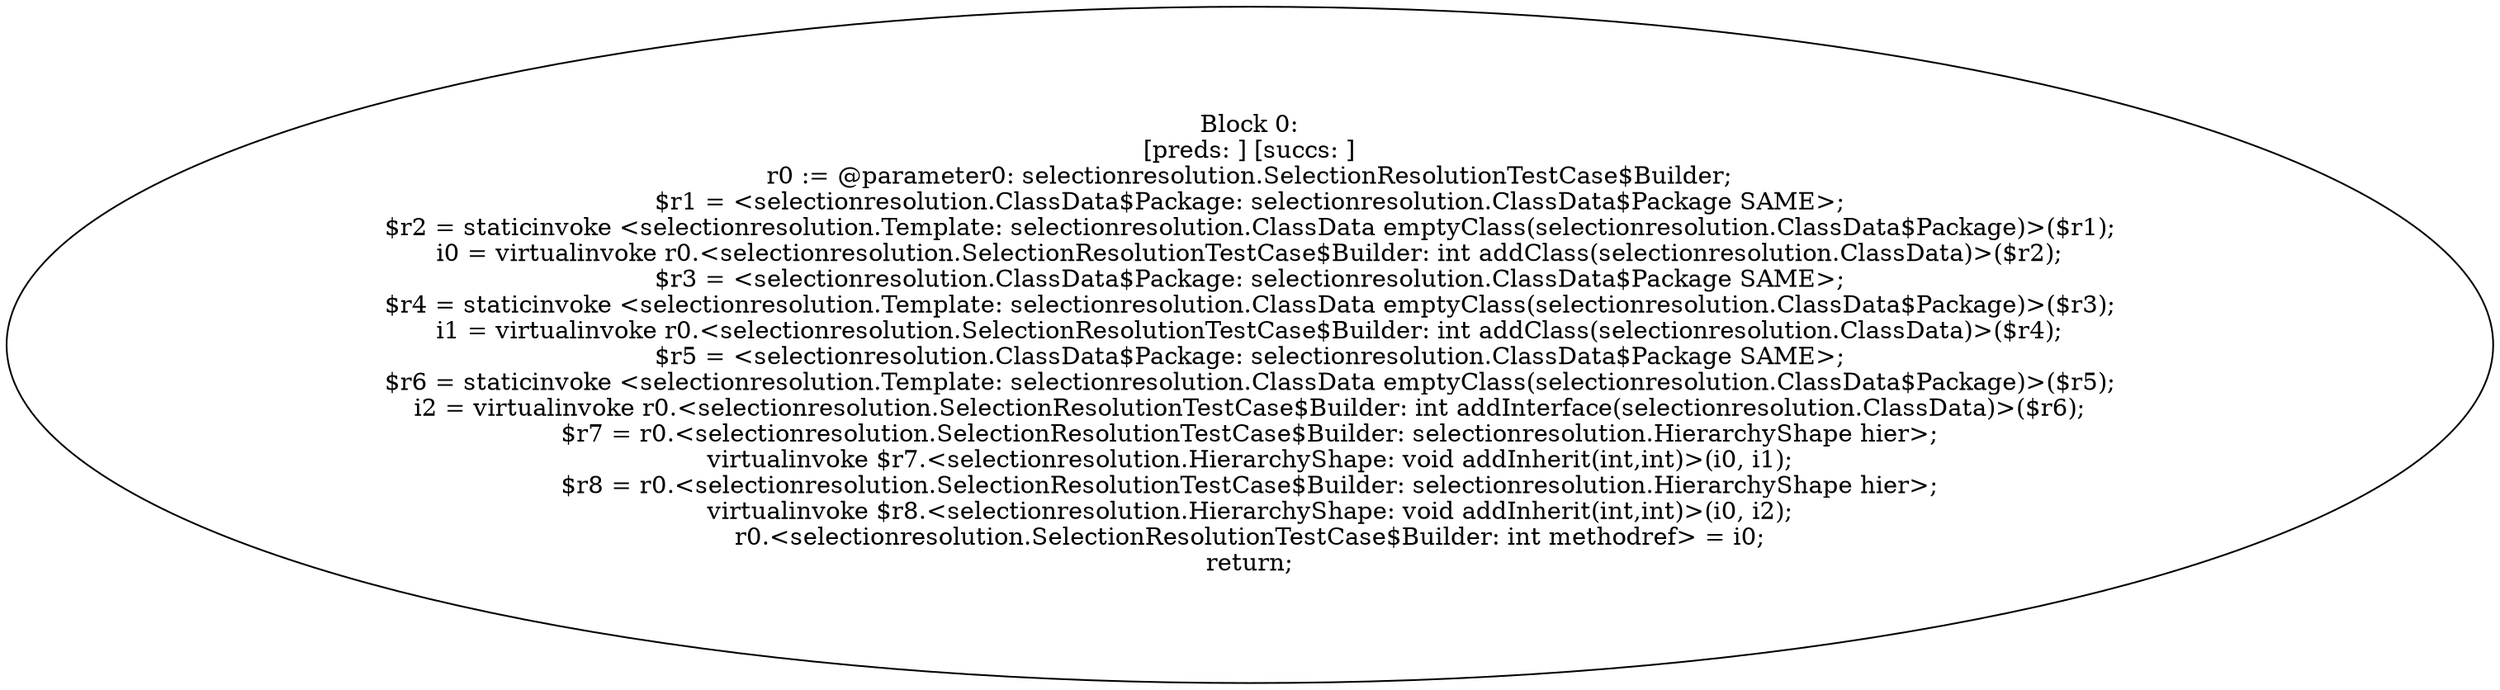 digraph "unitGraph" {
    "Block 0:
[preds: ] [succs: ]
r0 := @parameter0: selectionresolution.SelectionResolutionTestCase$Builder;
$r1 = <selectionresolution.ClassData$Package: selectionresolution.ClassData$Package SAME>;
$r2 = staticinvoke <selectionresolution.Template: selectionresolution.ClassData emptyClass(selectionresolution.ClassData$Package)>($r1);
i0 = virtualinvoke r0.<selectionresolution.SelectionResolutionTestCase$Builder: int addClass(selectionresolution.ClassData)>($r2);
$r3 = <selectionresolution.ClassData$Package: selectionresolution.ClassData$Package SAME>;
$r4 = staticinvoke <selectionresolution.Template: selectionresolution.ClassData emptyClass(selectionresolution.ClassData$Package)>($r3);
i1 = virtualinvoke r0.<selectionresolution.SelectionResolutionTestCase$Builder: int addClass(selectionresolution.ClassData)>($r4);
$r5 = <selectionresolution.ClassData$Package: selectionresolution.ClassData$Package SAME>;
$r6 = staticinvoke <selectionresolution.Template: selectionresolution.ClassData emptyClass(selectionresolution.ClassData$Package)>($r5);
i2 = virtualinvoke r0.<selectionresolution.SelectionResolutionTestCase$Builder: int addInterface(selectionresolution.ClassData)>($r6);
$r7 = r0.<selectionresolution.SelectionResolutionTestCase$Builder: selectionresolution.HierarchyShape hier>;
virtualinvoke $r7.<selectionresolution.HierarchyShape: void addInherit(int,int)>(i0, i1);
$r8 = r0.<selectionresolution.SelectionResolutionTestCase$Builder: selectionresolution.HierarchyShape hier>;
virtualinvoke $r8.<selectionresolution.HierarchyShape: void addInherit(int,int)>(i0, i2);
r0.<selectionresolution.SelectionResolutionTestCase$Builder: int methodref> = i0;
return;
"
}
